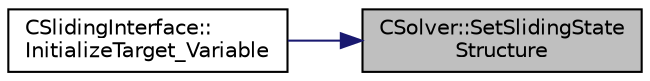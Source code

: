 digraph "CSolver::SetSlidingStateStructure"
{
 // LATEX_PDF_SIZE
  edge [fontname="Helvetica",fontsize="10",labelfontname="Helvetica",labelfontsize="10"];
  node [fontname="Helvetica",fontsize="10",shape=record];
  rankdir="RL";
  Node1 [label="CSolver::SetSlidingState\lStructure",height=0.2,width=0.4,color="black", fillcolor="grey75", style="filled", fontcolor="black",tooltip="Allocates the final pointer of SlidingState depending on how many donor vertex donate to it...."];
  Node1 -> Node2 [dir="back",color="midnightblue",fontsize="10",style="solid",fontname="Helvetica"];
  Node2 [label="CSlidingInterface::\lInitializeTarget_Variable",height=0.2,width=0.4,color="black", fillcolor="white", style="filled",URL="$classCSlidingInterface.html#a138372183195f68747b652191b12f0b5",tooltip="A virtual member, initializes the target variable for sliding mesh."];
}
